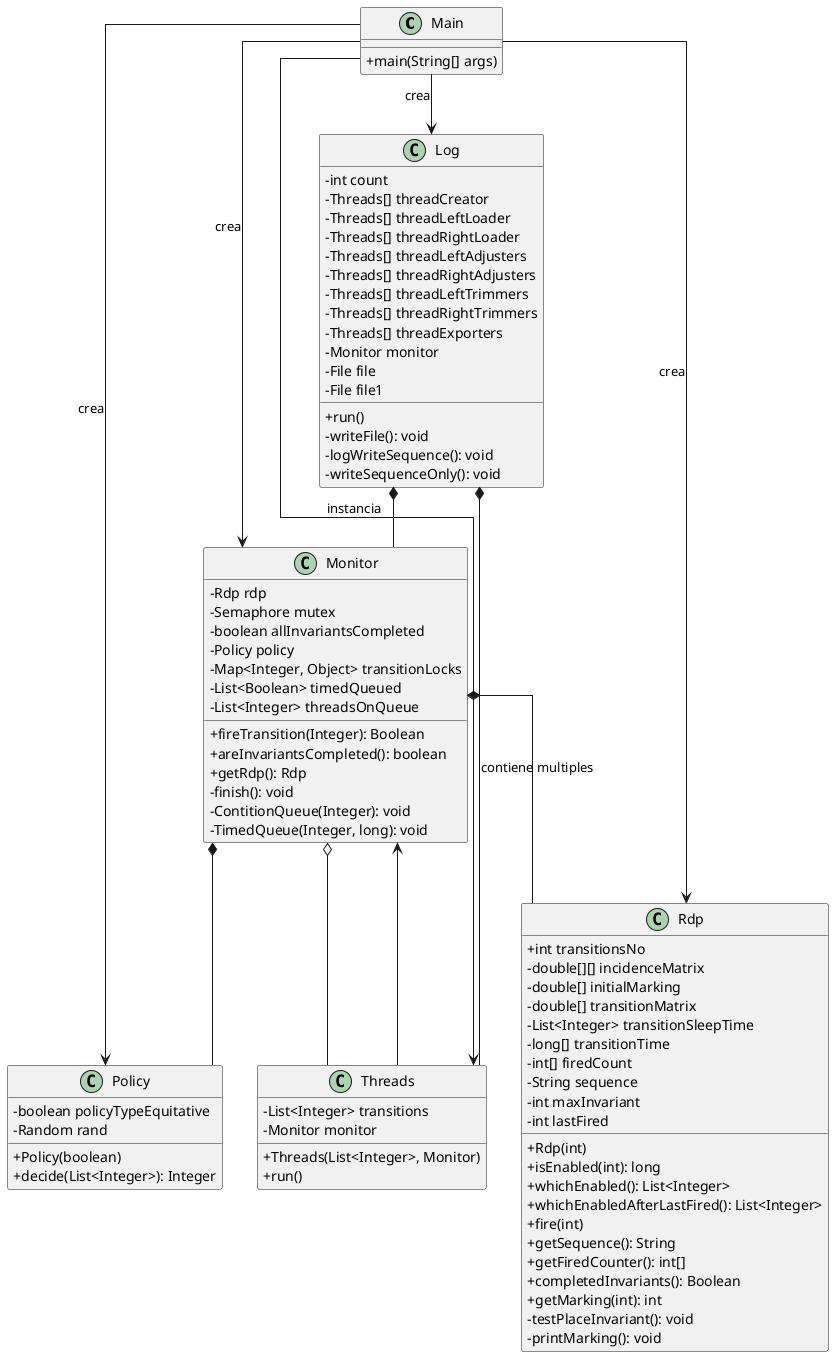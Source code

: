 @startuml
skinparam classAttributeIconSize 0
skinparam linetype ortho

' ======== CLASES PRINCIPALES ========
class Main {
    +main(String[] args)
}

class Monitor {
    -Rdp rdp
    -Semaphore mutex
    -boolean allInvariantsCompleted
    -Policy policy
    -Map<Integer, Object> transitionLocks
    -List<Boolean> timedQueued
    -List<Integer> threadsOnQueue
    +fireTransition(Integer): Boolean
    +areInvariantsCompleted(): boolean
    +getRdp(): Rdp
    -finish(): void
    -ContitionQueue(Integer): void
    -TimedQueue(Integer, long): void
}

class Policy {
    -boolean policyTypeEquitative
    -Random rand
    +Policy(boolean)
    +decide(List<Integer>): Integer
}

class Threads {
    -List<Integer> transitions
    -Monitor monitor
    +Threads(List<Integer>, Monitor)
    +run()
}

class Log {
    -int count
    -Threads[] threadCreator
    -Threads[] threadLeftLoader
    -Threads[] threadRightLoader
    -Threads[] threadLeftAdjusters
    -Threads[] threadRightAdjusters
    -Threads[] threadLeftTrimmers
    -Threads[] threadRightTrimmers
    -Threads[] threadExporters
    -Monitor monitor
    -File file
    -File file1
    +run()
    -writeFile(): void
    -logWriteSequence(): void
    -writeSequenceOnly(): void
}

class Rdp {
    +int transitionsNo
    -double[][] incidenceMatrix
    -double[] initialMarking
    -double[] transitionMatrix
    -List<Integer> transitionSleepTime
    -long[] transitionTime
    -int[] firedCount
    -String sequence
    -int maxInvariant
    -int lastFired
    +Rdp(int)
    +isEnabled(int): long
    +whichEnabled(): List<Integer>
    +whichEnabledAfterLastFired(): List<Integer>
    +fire(int)
    +getSequence(): String
    +getFiredCounter(): int[]
    +completedInvariants(): Boolean
    +getMarking(int): int
    -testPlaceInvariant(): void
    -printMarking(): void
}

' ======== RELACIONES ENTRE CLASES ========
Main --> Monitor : crea
Main --> Policy : crea
Main --> Rdp : crea
Main --> Threads : instancia
Main --> Log : crea

Monitor *-- Rdp
Monitor *-- Policy
Monitor o-- Threads

Threads --> Monitor
Log *-- Threads : contiene multiples
Log *-- Monitor
@enduml
